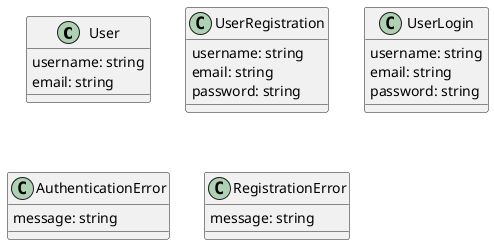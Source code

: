 @startuml

' need to have all of these structures defined
' must correspond with server ofcourse
' It's now totally not clear what the formats are
' less important if you do not use typescript.
' Where you just work with what you receive.
' And there are a whole bunch of different stuctures.
' Besides that I also didn't decide on the error messages yet
' once decided the same structure can be applied everywhere.

class User {
  username: string
  email: string
}

class UserRegistration {
  username: string
  email: string
  password: string
}

class UserLogin {
  username: string
  email: string
  password: string
}

class AuthenticationError {
  message: string
}

class RegistrationError {
  message: string
}

@enduml
